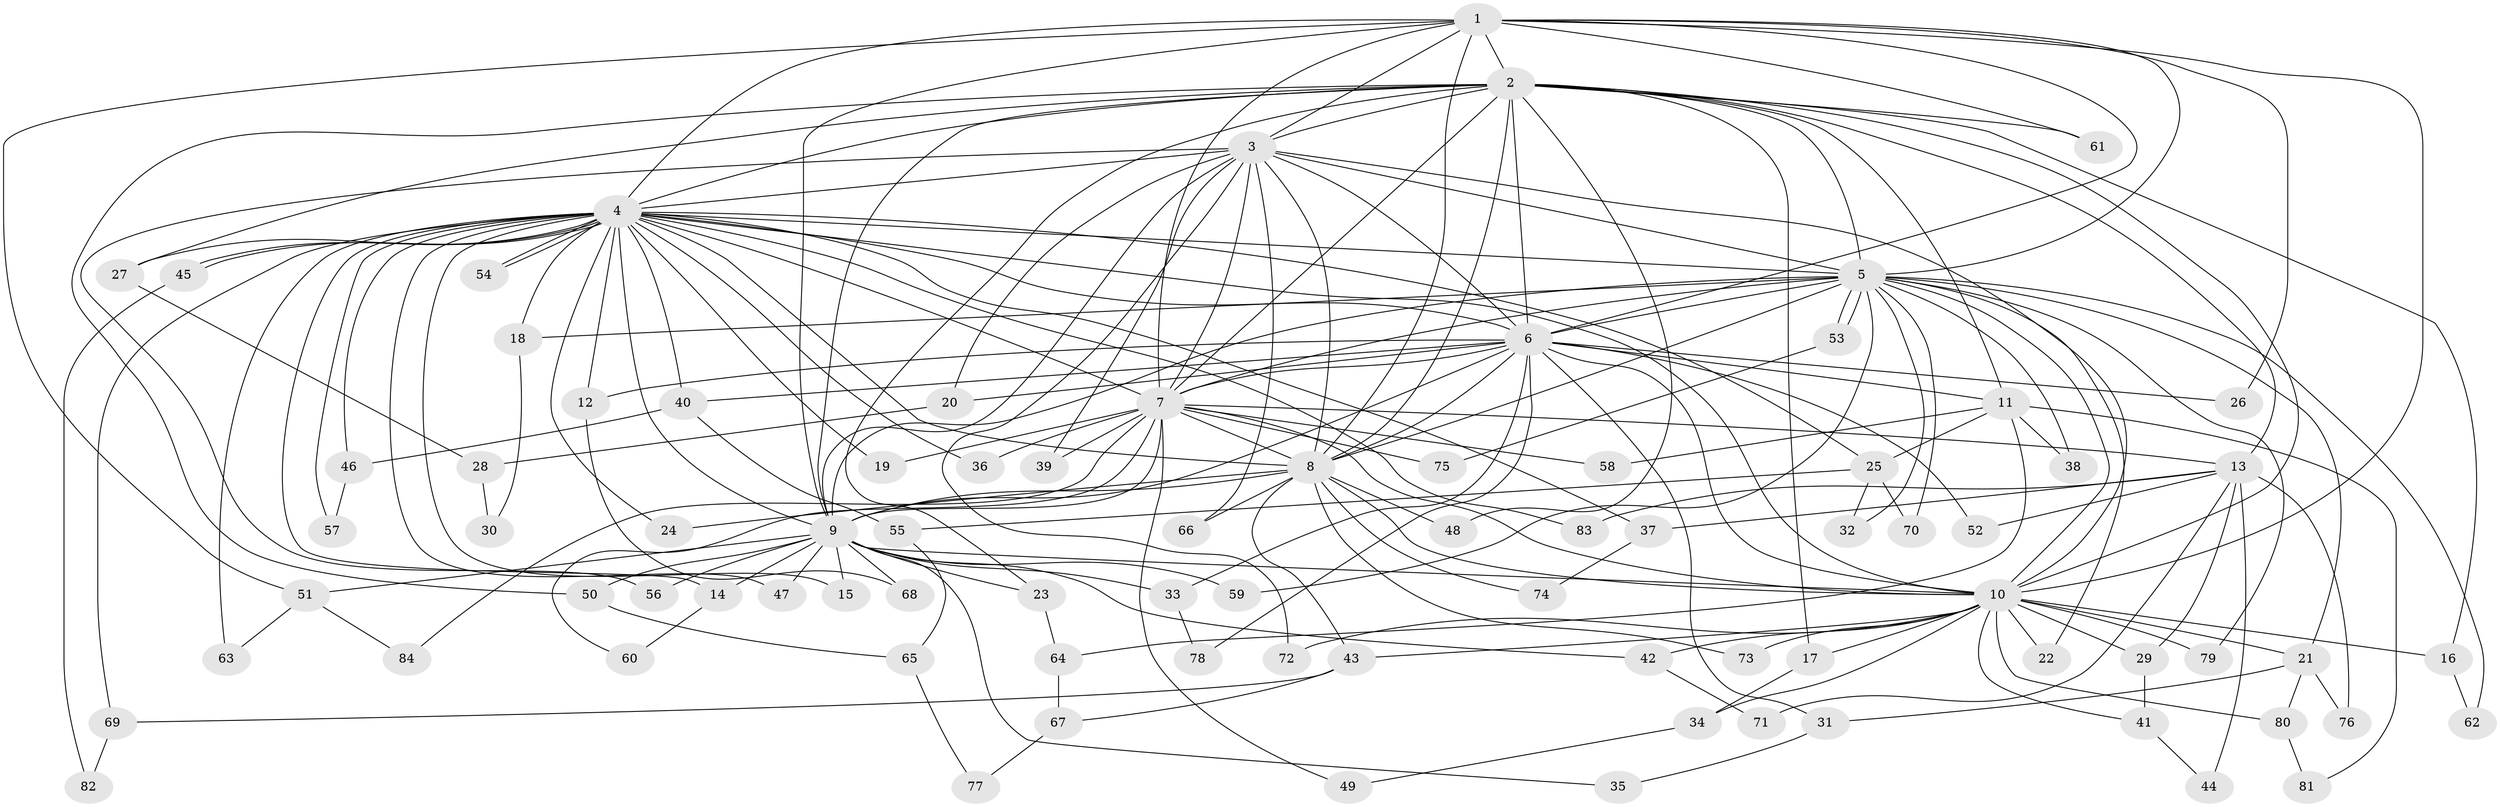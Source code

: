 // coarse degree distribution, {9: 0.023809523809523808, 15: 0.023809523809523808, 10: 0.07142857142857142, 23: 0.023809523809523808, 16: 0.07142857142857142, 12: 0.047619047619047616, 11: 0.023809523809523808, 7: 0.047619047619047616, 3: 0.19047619047619047, 2: 0.38095238095238093, 5: 0.023809523809523808, 4: 0.047619047619047616, 1: 0.023809523809523808}
// Generated by graph-tools (version 1.1) at 2025/50/03/04/25 22:50:01]
// undirected, 84 vertices, 193 edges
graph export_dot {
  node [color=gray90,style=filled];
  1;
  2;
  3;
  4;
  5;
  6;
  7;
  8;
  9;
  10;
  11;
  12;
  13;
  14;
  15;
  16;
  17;
  18;
  19;
  20;
  21;
  22;
  23;
  24;
  25;
  26;
  27;
  28;
  29;
  30;
  31;
  32;
  33;
  34;
  35;
  36;
  37;
  38;
  39;
  40;
  41;
  42;
  43;
  44;
  45;
  46;
  47;
  48;
  49;
  50;
  51;
  52;
  53;
  54;
  55;
  56;
  57;
  58;
  59;
  60;
  61;
  62;
  63;
  64;
  65;
  66;
  67;
  68;
  69;
  70;
  71;
  72;
  73;
  74;
  75;
  76;
  77;
  78;
  79;
  80;
  81;
  82;
  83;
  84;
  1 -- 2;
  1 -- 3;
  1 -- 4;
  1 -- 5;
  1 -- 6;
  1 -- 7;
  1 -- 8;
  1 -- 9;
  1 -- 10;
  1 -- 26;
  1 -- 51;
  1 -- 61;
  2 -- 3;
  2 -- 4;
  2 -- 5;
  2 -- 6;
  2 -- 7;
  2 -- 8;
  2 -- 9;
  2 -- 10;
  2 -- 11;
  2 -- 13;
  2 -- 16;
  2 -- 17;
  2 -- 23;
  2 -- 27;
  2 -- 48;
  2 -- 50;
  2 -- 61;
  3 -- 4;
  3 -- 5;
  3 -- 6;
  3 -- 7;
  3 -- 8;
  3 -- 9;
  3 -- 10;
  3 -- 20;
  3 -- 39;
  3 -- 56;
  3 -- 66;
  3 -- 72;
  4 -- 5;
  4 -- 6;
  4 -- 7;
  4 -- 8;
  4 -- 9;
  4 -- 10;
  4 -- 12;
  4 -- 14;
  4 -- 15;
  4 -- 18;
  4 -- 19;
  4 -- 24;
  4 -- 25;
  4 -- 27;
  4 -- 36;
  4 -- 37;
  4 -- 40;
  4 -- 45;
  4 -- 45;
  4 -- 46;
  4 -- 47;
  4 -- 54;
  4 -- 54;
  4 -- 57;
  4 -- 63;
  4 -- 69;
  4 -- 83;
  5 -- 6;
  5 -- 7;
  5 -- 8;
  5 -- 9;
  5 -- 10;
  5 -- 18;
  5 -- 21;
  5 -- 22;
  5 -- 32;
  5 -- 38;
  5 -- 53;
  5 -- 53;
  5 -- 59;
  5 -- 62;
  5 -- 70;
  5 -- 79;
  6 -- 7;
  6 -- 8;
  6 -- 9;
  6 -- 10;
  6 -- 11;
  6 -- 12;
  6 -- 20;
  6 -- 26;
  6 -- 31;
  6 -- 33;
  6 -- 40;
  6 -- 52;
  6 -- 78;
  7 -- 8;
  7 -- 9;
  7 -- 10;
  7 -- 13;
  7 -- 19;
  7 -- 36;
  7 -- 39;
  7 -- 49;
  7 -- 58;
  7 -- 60;
  7 -- 75;
  7 -- 84;
  8 -- 9;
  8 -- 10;
  8 -- 24;
  8 -- 43;
  8 -- 48;
  8 -- 66;
  8 -- 73;
  8 -- 74;
  9 -- 10;
  9 -- 14;
  9 -- 15;
  9 -- 23;
  9 -- 33;
  9 -- 35;
  9 -- 42;
  9 -- 47;
  9 -- 50;
  9 -- 51;
  9 -- 56;
  9 -- 59;
  9 -- 68;
  10 -- 16;
  10 -- 17;
  10 -- 21;
  10 -- 22;
  10 -- 29;
  10 -- 34;
  10 -- 41;
  10 -- 42;
  10 -- 43;
  10 -- 72;
  10 -- 73;
  10 -- 79;
  10 -- 80;
  11 -- 25;
  11 -- 38;
  11 -- 58;
  11 -- 64;
  11 -- 81;
  12 -- 68;
  13 -- 29;
  13 -- 37;
  13 -- 44;
  13 -- 52;
  13 -- 71;
  13 -- 76;
  13 -- 83;
  14 -- 60;
  16 -- 62;
  17 -- 34;
  18 -- 30;
  20 -- 28;
  21 -- 31;
  21 -- 76;
  21 -- 80;
  23 -- 64;
  25 -- 32;
  25 -- 55;
  25 -- 70;
  27 -- 28;
  28 -- 30;
  29 -- 41;
  31 -- 35;
  33 -- 78;
  34 -- 49;
  37 -- 74;
  40 -- 46;
  40 -- 55;
  41 -- 44;
  42 -- 71;
  43 -- 67;
  43 -- 69;
  45 -- 82;
  46 -- 57;
  50 -- 65;
  51 -- 63;
  51 -- 84;
  53 -- 75;
  55 -- 65;
  64 -- 67;
  65 -- 77;
  67 -- 77;
  69 -- 82;
  80 -- 81;
}

